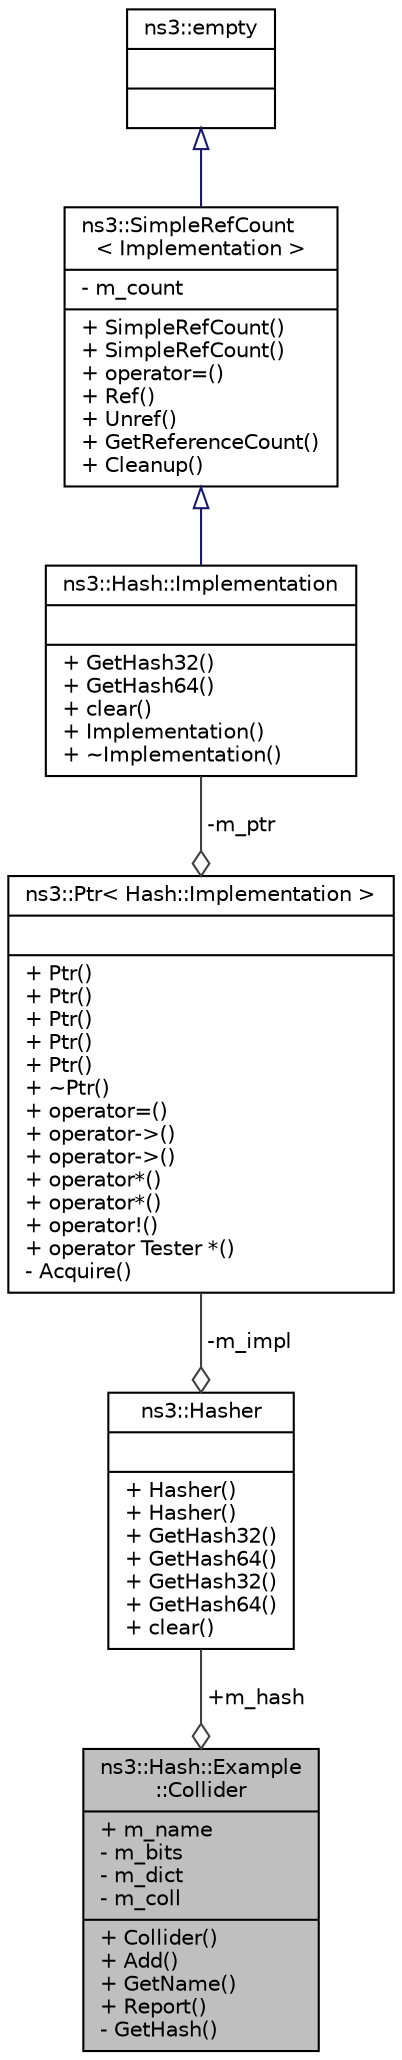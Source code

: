 digraph "ns3::Hash::Example::Collider"
{
  edge [fontname="Helvetica",fontsize="10",labelfontname="Helvetica",labelfontsize="10"];
  node [fontname="Helvetica",fontsize="10",shape=record];
  Node1 [label="{ns3::Hash::Example\l::Collider\n|+ m_name\l- m_bits\l- m_dict\l- m_coll\l|+ Collider()\l+ Add()\l+ GetName()\l+ Report()\l- GetHash()\l}",height=0.2,width=0.4,color="black", fillcolor="grey75", style="filled", fontcolor="black"];
  Node2 -> Node1 [color="grey25",fontsize="10",style="solid",label=" +m_hash" ,arrowhead="odiamond"];
  Node2 [label="{ns3::Hasher\n||+ Hasher()\l+ Hasher()\l+ GetHash32()\l+ GetHash64()\l+ GetHash32()\l+ GetHash64()\l+ clear()\l}",height=0.2,width=0.4,color="black", fillcolor="white", style="filled",URL="$d3/dea/classns3_1_1Hasher.html",tooltip="Generic Hash function interface. "];
  Node3 -> Node2 [color="grey25",fontsize="10",style="solid",label=" -m_impl" ,arrowhead="odiamond"];
  Node3 [label="{ns3::Ptr\< Hash::Implementation \>\n||+ Ptr()\l+ Ptr()\l+ Ptr()\l+ Ptr()\l+ Ptr()\l+ ~Ptr()\l+ operator=()\l+ operator-\>()\l+ operator-\>()\l+ operator*()\l+ operator*()\l+ operator!()\l+ operator Tester *()\l- Acquire()\l}",height=0.2,width=0.4,color="black", fillcolor="white", style="filled",URL="$dc/d90/classns3_1_1Ptr.html"];
  Node4 -> Node3 [color="grey25",fontsize="10",style="solid",label=" -m_ptr" ,arrowhead="odiamond"];
  Node4 [label="{ns3::Hash::Implementation\n||+ GetHash32()\l+ GetHash64()\l+ clear()\l+ Implementation()\l+ ~Implementation()\l}",height=0.2,width=0.4,color="black", fillcolor="white", style="filled",URL="$df/d47/classns3_1_1Hash_1_1Implementation.html",tooltip="Hash function implementation base class. "];
  Node5 -> Node4 [dir="back",color="midnightblue",fontsize="10",style="solid",arrowtail="onormal"];
  Node5 [label="{ns3::SimpleRefCount\l\< Implementation \>\n|- m_count\l|+ SimpleRefCount()\l+ SimpleRefCount()\l+ operator=()\l+ Ref()\l+ Unref()\l+ GetReferenceCount()\l+ Cleanup()\l}",height=0.2,width=0.4,color="black", fillcolor="white", style="filled",URL="$da/da1/classns3_1_1SimpleRefCount.html"];
  Node6 -> Node5 [dir="back",color="midnightblue",fontsize="10",style="solid",arrowtail="onormal"];
  Node6 [label="{ns3::empty\n||}",height=0.2,width=0.4,color="black", fillcolor="white", style="filled",URL="$d9/d6a/classns3_1_1empty.html",tooltip="make Callback use a separate empty type "];
}
